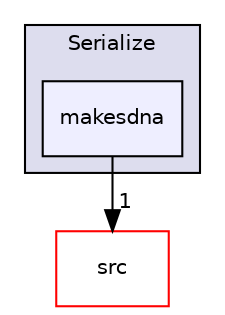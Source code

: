 digraph "bullet/bullet-2.82-r2704/Extras/Serialize/makesdna" {
  compound=true
  node [ fontsize="10", fontname="Helvetica"];
  edge [ labelfontsize="10", labelfontname="Helvetica"];
  subgraph clusterdir_3f5a2536fb21792f4dbeb795295f94e6 {
    graph [ bgcolor="#ddddee", pencolor="black", label="Serialize" fontname="Helvetica", fontsize="10", URL="dir_3f5a2536fb21792f4dbeb795295f94e6.html"]
  dir_aeac14852fd6def5660f51a36bf7389d [shape=box, label="makesdna", style="filled", fillcolor="#eeeeff", pencolor="black", URL="dir_aeac14852fd6def5660f51a36bf7389d.html"];
  }
  dir_68d7f8ba1985e704f0f5f20dc6f517a7 [shape=box label="src" fillcolor="white" style="filled" color="red" URL="dir_68d7f8ba1985e704f0f5f20dc6f517a7.html"];
  dir_aeac14852fd6def5660f51a36bf7389d->dir_68d7f8ba1985e704f0f5f20dc6f517a7 [headlabel="1", labeldistance=1.5 headhref="dir_000276_000296.html"];
}
